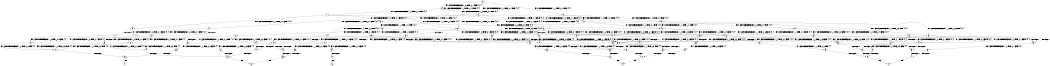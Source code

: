 digraph BCG {
size = "7, 10.5";
center = TRUE;
node [shape = circle];
0 [peripheries = 2];
0 -> 1 [label = "EX !0 !ATOMIC_EXCH_BRANCH (1, +1, TRUE, +0, 1, TRUE) !{0, 1}"];
0 -> 2 [label = "EX !1 !ATOMIC_EXCH_BRANCH (1, +0, TRUE, +0, 1, TRUE) !{0, 1}"];
0 -> 3 [label = "EX !0 !ATOMIC_EXCH_BRANCH (1, +1, TRUE, +0, 1, TRUE) !{0, 1}"];
1 -> 4 [label = "EX !0 !ATOMIC_EXCH_BRANCH (1, +1, TRUE, +0, 1, FALSE) !{0, 1}"];
1 -> 5 [label = "EX !1 !ATOMIC_EXCH_BRANCH (1, +0, TRUE, +0, 1, FALSE) !{0, 1}"];
1 -> 6 [label = "EX !0 !ATOMIC_EXCH_BRANCH (1, +1, TRUE, +0, 1, FALSE) !{0, 1}"];
2 -> 2 [label = "EX !1 !ATOMIC_EXCH_BRANCH (1, +0, TRUE, +0, 1, TRUE) !{0, 1}"];
2 -> 7 [label = "EX !0 !ATOMIC_EXCH_BRANCH (1, +1, TRUE, +0, 1, TRUE) !{0, 1}"];
2 -> 8 [label = "EX !0 !ATOMIC_EXCH_BRANCH (1, +1, TRUE, +0, 1, TRUE) !{0, 1}"];
3 -> 9 [label = "EX !1 !ATOMIC_EXCH_BRANCH (1, +0, TRUE, +0, 1, FALSE) !{0, 1}"];
3 -> 6 [label = "EX !0 !ATOMIC_EXCH_BRANCH (1, +1, TRUE, +0, 1, FALSE) !{0, 1}"];
3 -> 10 [label = "EX !1 !ATOMIC_EXCH_BRANCH (1, +0, TRUE, +0, 1, FALSE) !{0, 1}"];
4 -> 11 [label = "EX !1 !ATOMIC_EXCH_BRANCH (1, +0, TRUE, +0, 1, FALSE) !{0, 1}"];
4 -> 12 [label = "TERMINATE !0"];
5 -> 13 [label = "EX !0 !ATOMIC_EXCH_BRANCH (1, +1, TRUE, +0, 1, TRUE) !{0, 1}"];
5 -> 14 [label = "EX !1 !ATOMIC_EXCH_BRANCH (1, +1, TRUE, +0, 3, TRUE) !{0, 1}"];
5 -> 15 [label = "EX !0 !ATOMIC_EXCH_BRANCH (1, +1, TRUE, +0, 1, TRUE) !{0, 1}"];
6 -> 16 [label = "EX !1 !ATOMIC_EXCH_BRANCH (1, +0, TRUE, +0, 1, FALSE) !{0, 1}"];
6 -> 17 [label = "EX !1 !ATOMIC_EXCH_BRANCH (1, +0, TRUE, +0, 1, FALSE) !{0, 1}"];
6 -> 18 [label = "TERMINATE !0"];
7 -> 19 [label = "EX !0 !ATOMIC_EXCH_BRANCH (1, +1, TRUE, +0, 1, FALSE) !{0, 1}"];
7 -> 5 [label = "EX !1 !ATOMIC_EXCH_BRANCH (1, +0, TRUE, +0, 1, FALSE) !{0, 1}"];
7 -> 20 [label = "EX !0 !ATOMIC_EXCH_BRANCH (1, +1, TRUE, +0, 1, FALSE) !{0, 1}"];
8 -> 9 [label = "EX !1 !ATOMIC_EXCH_BRANCH (1, +0, TRUE, +0, 1, FALSE) !{0, 1}"];
8 -> 20 [label = "EX !0 !ATOMIC_EXCH_BRANCH (1, +1, TRUE, +0, 1, FALSE) !{0, 1}"];
8 -> 10 [label = "EX !1 !ATOMIC_EXCH_BRANCH (1, +0, TRUE, +0, 1, FALSE) !{0, 1}"];
9 -> 21 [label = "EX !0 !ATOMIC_EXCH_BRANCH (1, +1, TRUE, +0, 1, TRUE) !{0, 1}"];
9 -> 22 [label = "EX !1 !ATOMIC_EXCH_BRANCH (1, +1, TRUE, +0, 3, TRUE) !{0, 1}"];
9 -> 15 [label = "EX !0 !ATOMIC_EXCH_BRANCH (1, +1, TRUE, +0, 1, TRUE) !{0, 1}"];
10 -> 22 [label = "EX !1 !ATOMIC_EXCH_BRANCH (1, +1, TRUE, +0, 3, TRUE) !{0, 1}"];
10 -> 15 [label = "EX !0 !ATOMIC_EXCH_BRANCH (1, +1, TRUE, +0, 1, TRUE) !{0, 1}"];
10 -> 23 [label = "EX !1 !ATOMIC_EXCH_BRANCH (1, +1, TRUE, +0, 3, TRUE) !{0, 1}"];
11 -> 24 [label = "EX !1 !ATOMIC_EXCH_BRANCH (1, +1, TRUE, +0, 3, TRUE) !{0, 1}"];
11 -> 25 [label = "TERMINATE !0"];
12 -> 26 [label = "EX !1 !ATOMIC_EXCH_BRANCH (1, +0, TRUE, +0, 1, FALSE) !{1}"];
12 -> 27 [label = "EX !1 !ATOMIC_EXCH_BRANCH (1, +0, TRUE, +0, 1, FALSE) !{1}"];
13 -> 28 [label = "EX !0 !ATOMIC_EXCH_BRANCH (1, +1, TRUE, +0, 1, FALSE) !{0, 1}"];
13 -> 29 [label = "EX !1 !ATOMIC_EXCH_BRANCH (1, +1, TRUE, +0, 3, FALSE) !{0, 1}"];
13 -> 30 [label = "EX !0 !ATOMIC_EXCH_BRANCH (1, +1, TRUE, +0, 1, FALSE) !{0, 1}"];
14 -> 31 [label = "EX !0 !ATOMIC_EXCH_BRANCH (1, +1, TRUE, +0, 1, FALSE) !{0, 1}"];
14 -> 32 [label = "TERMINATE !1"];
14 -> 33 [label = "EX !0 !ATOMIC_EXCH_BRANCH (1, +1, TRUE, +0, 1, FALSE) !{0, 1}"];
15 -> 34 [label = "EX !1 !ATOMIC_EXCH_BRANCH (1, +1, TRUE, +0, 3, FALSE) !{0, 1}"];
15 -> 30 [label = "EX !0 !ATOMIC_EXCH_BRANCH (1, +1, TRUE, +0, 1, FALSE) !{0, 1}"];
15 -> 35 [label = "EX !1 !ATOMIC_EXCH_BRANCH (1, +1, TRUE, +0, 3, FALSE) !{0, 1}"];
16 -> 36 [label = "EX !1 !ATOMIC_EXCH_BRANCH (1, +1, TRUE, +0, 3, TRUE) !{0, 1}"];
16 -> 37 [label = "TERMINATE !0"];
17 -> 36 [label = "EX !1 !ATOMIC_EXCH_BRANCH (1, +1, TRUE, +0, 3, TRUE) !{0, 1}"];
17 -> 38 [label = "EX !1 !ATOMIC_EXCH_BRANCH (1, +1, TRUE, +0, 3, TRUE) !{0, 1}"];
17 -> 39 [label = "TERMINATE !0"];
18 -> 40 [label = "EX !1 !ATOMIC_EXCH_BRANCH (1, +0, TRUE, +0, 1, FALSE) !{1}"];
19 -> 11 [label = "EX !1 !ATOMIC_EXCH_BRANCH (1, +0, TRUE, +0, 1, FALSE) !{0, 1}"];
19 -> 41 [label = "TERMINATE !0"];
20 -> 16 [label = "EX !1 !ATOMIC_EXCH_BRANCH (1, +0, TRUE, +0, 1, FALSE) !{0, 1}"];
20 -> 17 [label = "EX !1 !ATOMIC_EXCH_BRANCH (1, +0, TRUE, +0, 1, FALSE) !{0, 1}"];
20 -> 42 [label = "TERMINATE !0"];
21 -> 43 [label = "EX !0 !ATOMIC_EXCH_BRANCH (1, +1, TRUE, +0, 1, FALSE) !{0, 1}"];
21 -> 34 [label = "EX !1 !ATOMIC_EXCH_BRANCH (1, +1, TRUE, +0, 3, FALSE) !{0, 1}"];
21 -> 30 [label = "EX !0 !ATOMIC_EXCH_BRANCH (1, +1, TRUE, +0, 1, FALSE) !{0, 1}"];
22 -> 44 [label = "EX !0 !ATOMIC_EXCH_BRANCH (1, +1, TRUE, +0, 1, FALSE) !{0, 1}"];
22 -> 45 [label = "TERMINATE !1"];
22 -> 33 [label = "EX !0 !ATOMIC_EXCH_BRANCH (1, +1, TRUE, +0, 1, FALSE) !{0, 1}"];
23 -> 33 [label = "EX !0 !ATOMIC_EXCH_BRANCH (1, +1, TRUE, +0, 1, FALSE) !{0, 1}"];
23 -> 46 [label = "TERMINATE !1"];
24 -> 47 [label = "TERMINATE !0"];
24 -> 48 [label = "TERMINATE !1"];
25 -> 49 [label = "EX !1 !ATOMIC_EXCH_BRANCH (1, +1, TRUE, +0, 3, TRUE) !{1}"];
25 -> 50 [label = "EX !1 !ATOMIC_EXCH_BRANCH (1, +1, TRUE, +0, 3, TRUE) !{1}"];
26 -> 49 [label = "EX !1 !ATOMIC_EXCH_BRANCH (1, +1, TRUE, +0, 3, TRUE) !{1}"];
26 -> 50 [label = "EX !1 !ATOMIC_EXCH_BRANCH (1, +1, TRUE, +0, 3, TRUE) !{1}"];
27 -> 50 [label = "EX !1 !ATOMIC_EXCH_BRANCH (1, +1, TRUE, +0, 3, TRUE) !{1}"];
28 -> 31 [label = "EX !1 !ATOMIC_EXCH_BRANCH (1, +1, TRUE, +0, 3, FALSE) !{0, 1}"];
28 -> 51 [label = "TERMINATE !0"];
29 -> 31 [label = "EX !0 !ATOMIC_EXCH_BRANCH (1, +1, TRUE, +0, 1, FALSE) !{0, 1}"];
29 -> 32 [label = "TERMINATE !1"];
29 -> 33 [label = "EX !0 !ATOMIC_EXCH_BRANCH (1, +1, TRUE, +0, 1, FALSE) !{0, 1}"];
30 -> 44 [label = "EX !1 !ATOMIC_EXCH_BRANCH (1, +1, TRUE, +0, 3, FALSE) !{0, 1}"];
30 -> 33 [label = "EX !1 !ATOMIC_EXCH_BRANCH (1, +1, TRUE, +0, 3, FALSE) !{0, 1}"];
30 -> 52 [label = "TERMINATE !0"];
31 -> 47 [label = "TERMINATE !0"];
31 -> 48 [label = "TERMINATE !1"];
32 -> 53 [label = "EX !0 !ATOMIC_EXCH_BRANCH (1, +1, TRUE, +0, 1, FALSE) !{0}"];
32 -> 54 [label = "EX !0 !ATOMIC_EXCH_BRANCH (1, +1, TRUE, +0, 1, FALSE) !{0}"];
33 -> 55 [label = "TERMINATE !0"];
33 -> 56 [label = "TERMINATE !1"];
34 -> 44 [label = "EX !0 !ATOMIC_EXCH_BRANCH (1, +1, TRUE, +0, 1, FALSE) !{0, 1}"];
34 -> 45 [label = "TERMINATE !1"];
34 -> 33 [label = "EX !0 !ATOMIC_EXCH_BRANCH (1, +1, TRUE, +0, 1, FALSE) !{0, 1}"];
35 -> 33 [label = "EX !0 !ATOMIC_EXCH_BRANCH (1, +1, TRUE, +0, 1, FALSE) !{0, 1}"];
35 -> 46 [label = "TERMINATE !1"];
36 -> 57 [label = "TERMINATE !0"];
36 -> 58 [label = "TERMINATE !1"];
37 -> 59 [label = "EX !1 !ATOMIC_EXCH_BRANCH (1, +1, TRUE, +0, 3, TRUE) !{1}"];
38 -> 55 [label = "TERMINATE !0"];
38 -> 56 [label = "TERMINATE !1"];
39 -> 60 [label = "EX !1 !ATOMIC_EXCH_BRANCH (1, +1, TRUE, +0, 3, TRUE) !{1}"];
40 -> 60 [label = "EX !1 !ATOMIC_EXCH_BRANCH (1, +1, TRUE, +0, 3, TRUE) !{1}"];
41 -> 26 [label = "EX !1 !ATOMIC_EXCH_BRANCH (1, +0, TRUE, +0, 1, FALSE) !{1}"];
41 -> 27 [label = "EX !1 !ATOMIC_EXCH_BRANCH (1, +0, TRUE, +0, 1, FALSE) !{1}"];
42 -> 40 [label = "EX !1 !ATOMIC_EXCH_BRANCH (1, +0, TRUE, +0, 1, FALSE) !{1}"];
43 -> 44 [label = "EX !1 !ATOMIC_EXCH_BRANCH (1, +1, TRUE, +0, 3, FALSE) !{0, 1}"];
43 -> 61 [label = "TERMINATE !0"];
44 -> 57 [label = "TERMINATE !0"];
44 -> 58 [label = "TERMINATE !1"];
45 -> 62 [label = "EX !0 !ATOMIC_EXCH_BRANCH (1, +1, TRUE, +0, 1, FALSE) !{0}"];
46 -> 63 [label = "EX !0 !ATOMIC_EXCH_BRANCH (1, +1, TRUE, +0, 1, FALSE) !{0}"];
47 -> 64 [label = "TERMINATE !1"];
48 -> 65 [label = "TERMINATE !0"];
49 -> 64 [label = "TERMINATE !1"];
50 -> 66 [label = "TERMINATE !1"];
51 -> 67 [label = "EX !1 !ATOMIC_EXCH_BRANCH (1, +1, TRUE, +0, 3, FALSE) !{1}"];
51 -> 68 [label = "EX !1 !ATOMIC_EXCH_BRANCH (1, +1, TRUE, +0, 3, FALSE) !{1}"];
52 -> 69 [label = "EX !1 !ATOMIC_EXCH_BRANCH (1, +1, TRUE, +0, 3, FALSE) !{1}"];
53 -> 65 [label = "TERMINATE !0"];
54 -> 70 [label = "TERMINATE !0"];
55 -> 71 [label = "TERMINATE !1"];
56 -> 72 [label = "TERMINATE !0"];
57 -> 73 [label = "TERMINATE !1"];
58 -> 74 [label = "TERMINATE !0"];
59 -> 73 [label = "TERMINATE !1"];
60 -> 71 [label = "TERMINATE !1"];
61 -> 75 [label = "EX !1 !ATOMIC_EXCH_BRANCH (1, +1, TRUE, +0, 3, FALSE) !{1}"];
62 -> 74 [label = "TERMINATE !0"];
63 -> 72 [label = "TERMINATE !0"];
64 -> 76 [label = "exit"];
65 -> 76 [label = "exit"];
66 -> 77 [label = "exit"];
67 -> 64 [label = "TERMINATE !1"];
68 -> 66 [label = "TERMINATE !1"];
69 -> 71 [label = "TERMINATE !1"];
70 -> 78 [label = "exit"];
71 -> 79 [label = "exit"];
72 -> 79 [label = "exit"];
73 -> 80 [label = "exit"];
74 -> 80 [label = "exit"];
75 -> 73 [label = "TERMINATE !1"];
}

